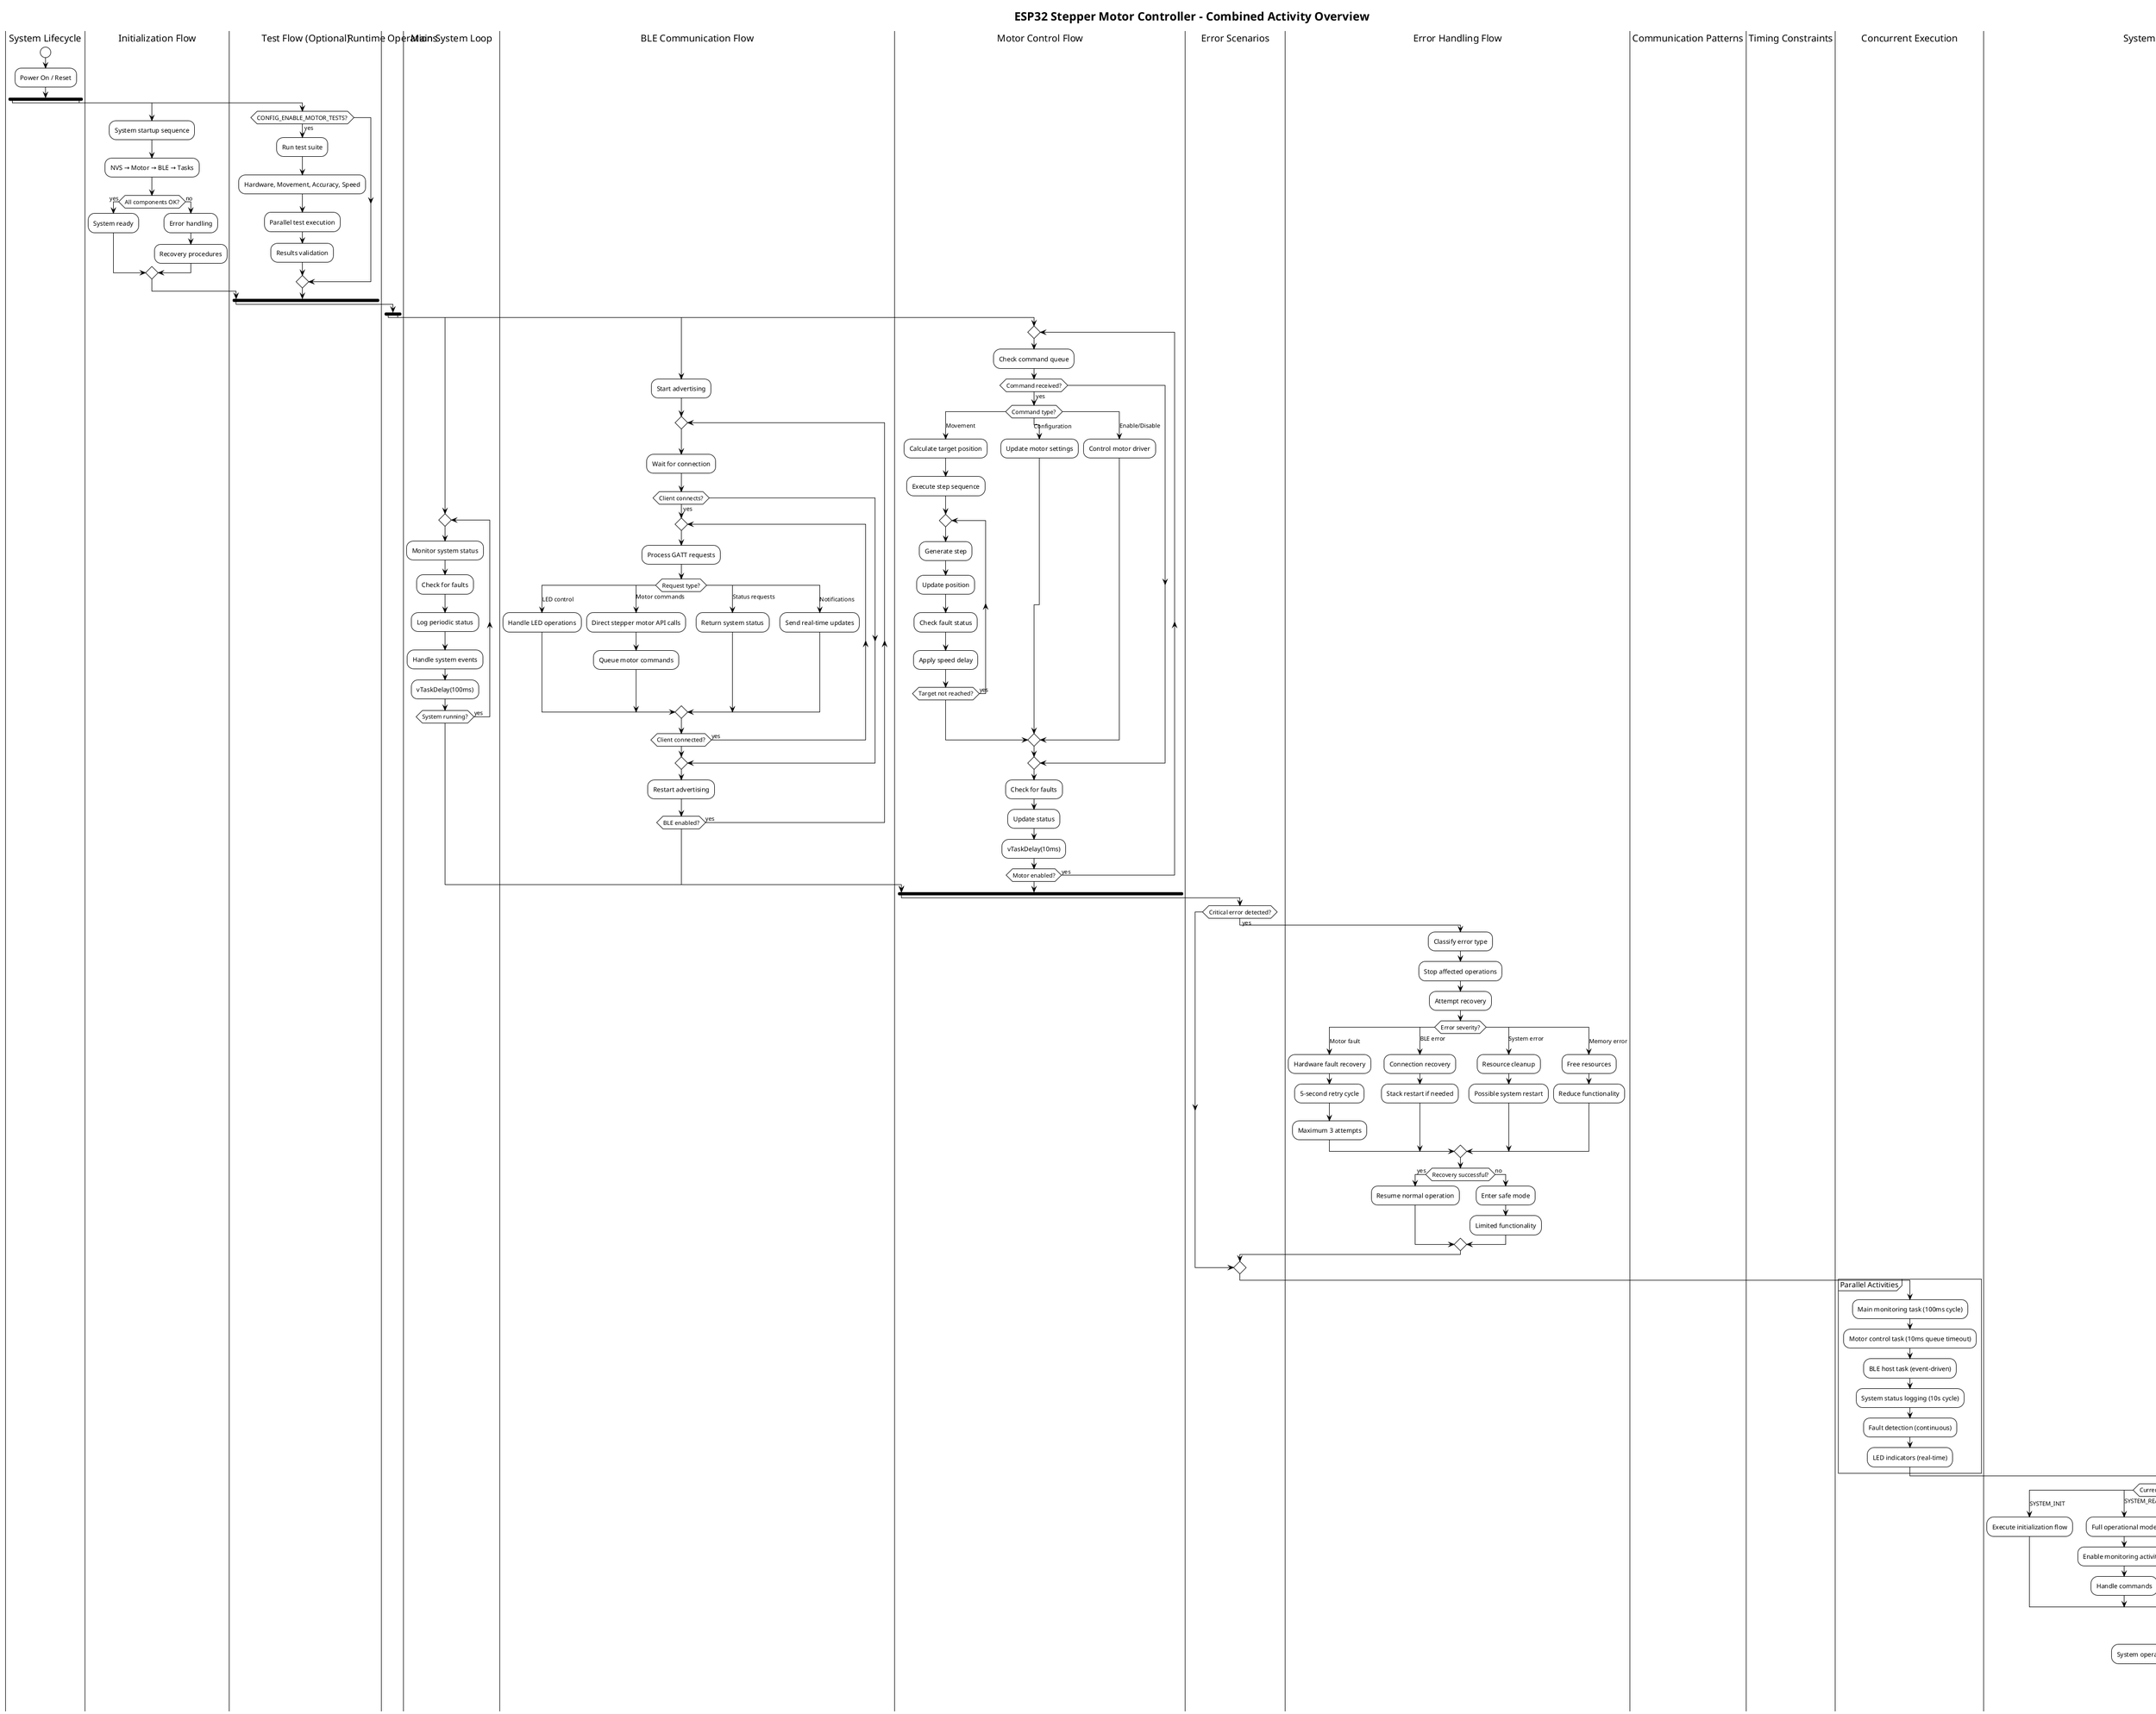 @startuml Combined_Activity_Overview
!theme plain

title ESP32 Stepper Motor Controller - Combined Activity Overview

|System Lifecycle|
start
:Power On / Reset;

fork
    |Initialization Flow|
    :System startup sequence;
    :NVS → Motor → BLE → Tasks;
    if (All components OK?) then (yes)
        :System ready;
    else (no)
        :Error handling;
        :Recovery procedures;
    endif
    
fork again
    |Test Flow (Optional)|
    if (CONFIG_ENABLE_MOTOR_TESTS?) then (yes)
        :Run test suite;
        :Hardware, Movement, Accuracy, Speed;
        :Parallel test execution;
        :Results validation;
    endif
    
end fork

|Runtime Operations|
fork
    |Main System Loop|
    repeat
        :Monitor system status;
        :Check for faults;
        :Log periodic status;
        :Handle system events;
        :vTaskDelay(100ms);
    repeat while (System running?) is (yes)
    
fork again
    |BLE Communication Flow|
    :Start advertising;
    repeat
        :Wait for connection;
        if (Client connects?) then (yes)
            repeat
                :Process GATT requests;
                switch (Request type?)
                case (LED control)
                    :Handle LED operations;
                case (Motor commands)
                    :Direct stepper motor API calls;
                    :Queue motor commands;
                case (Status requests)
                    :Return system status;
                case (Notifications)
                    :Send real-time updates;
                endswitch
            repeat while (Client connected?) is (yes)
        endif
        :Restart advertising;
    repeat while (BLE enabled?) is (yes)
    
fork again
    |Motor Control Flow|
    repeat
        :Check command queue;
        if (Command received?) then (yes)
            switch (Command type?)
            case (Movement)
                :Calculate target position;
                :Execute step sequence;
                repeat
                    :Generate step;
                    :Update position;
                    :Check fault status;
                    :Apply speed delay;
                repeat while (Target not reached?) is (yes)
            case (Configuration)
                :Update motor settings;
            case (Enable/Disable)
                :Control motor driver;
            endswitch
        endif
        :Check for faults;
        :Update status;
        :vTaskDelay(10ms);
    repeat while (Motor enabled?) is (yes)
    
end fork

|Error Scenarios|
if (Critical error detected?) then (yes)
    |Error Handling Flow|
    :Classify error type;
    :Stop affected operations;
    :Attempt recovery;
    switch (Error severity?)
    case (Motor fault)
        :Hardware fault recovery;
        :5-second retry cycle;
        :Maximum 3 attempts;
    case (BLE error)
        :Connection recovery;
        :Stack restart if needed;
    case (System error)
        :Resource cleanup;
        :Possible system restart;
    case (Memory error)
        :Free resources;
        :Reduce functionality;
    endswitch
    
    if (Recovery successful?) then (yes)
        :Resume normal operation;
    else (no)
        :Enter safe mode;
        :Limited functionality;
    endif
endif

|Communication Patterns|
note right : Inter-Task Communication:\n• Motor commands via FreeRTOS queues\n• BLE events via callbacks\n• Direct GATT to stepper motor API calls\n• Error signaling via status flags

|Timing Constraints|
note left : Real-Time Requirements:\n• Motor steps: 1-1000ms configurable\n• BLE responses: <30ms\n• Fault detection: <100ms\n• Queue processing: 10ms timeout\n• Status updates: 100ms intervals

note right : Data Flow Directions:\n• BLE Client Commands → GATT Server (Characteristic writes)\n• GATT Server → Stepper Motor API (Direct function calls)\n• Stepper Motor API → Motor Queue (Command messages)\n• Motor Task → Hardware (GPIO pin control)\n• Hardware → Motor Task (Fault pin reading)\n• Motor Task → BLE Notifications (Position updates)\n• System Monitor → All Components (Status queries)\n• Error Handlers → All Components (Recovery actions)

|Concurrent Execution|
partition "Parallel Activities" {
    :Main monitoring task (100ms cycle);
    :Motor control task (10ms queue timeout);
    :BLE host task (event-driven);
    :System status logging (10s cycle);
    :Fault detection (continuous);
    :LED indicators (real-time);
}

|System States Integration|
switch (Current system state?)
case (SYSTEM_INIT)
    :Execute initialization flow;
case (SYSTEM_READY)
    :Full operational mode;
    :Enable monitoring activities;
    :Handle commands;
case (SYSTEM_TESTING)
    :Test suite execution;
case (SYSTEM_ERROR)
    :Error recovery activities;
endswitch

:System operational and responsive;

note right : System Design Principles:\n• Modular component architecture\n• Thread-safe inter-task communication\n• Graceful error handling and recovery\n• Real-time responsiveness\n• Hardware abstraction\n• Comprehensive testing and validation

stop

@enduml 